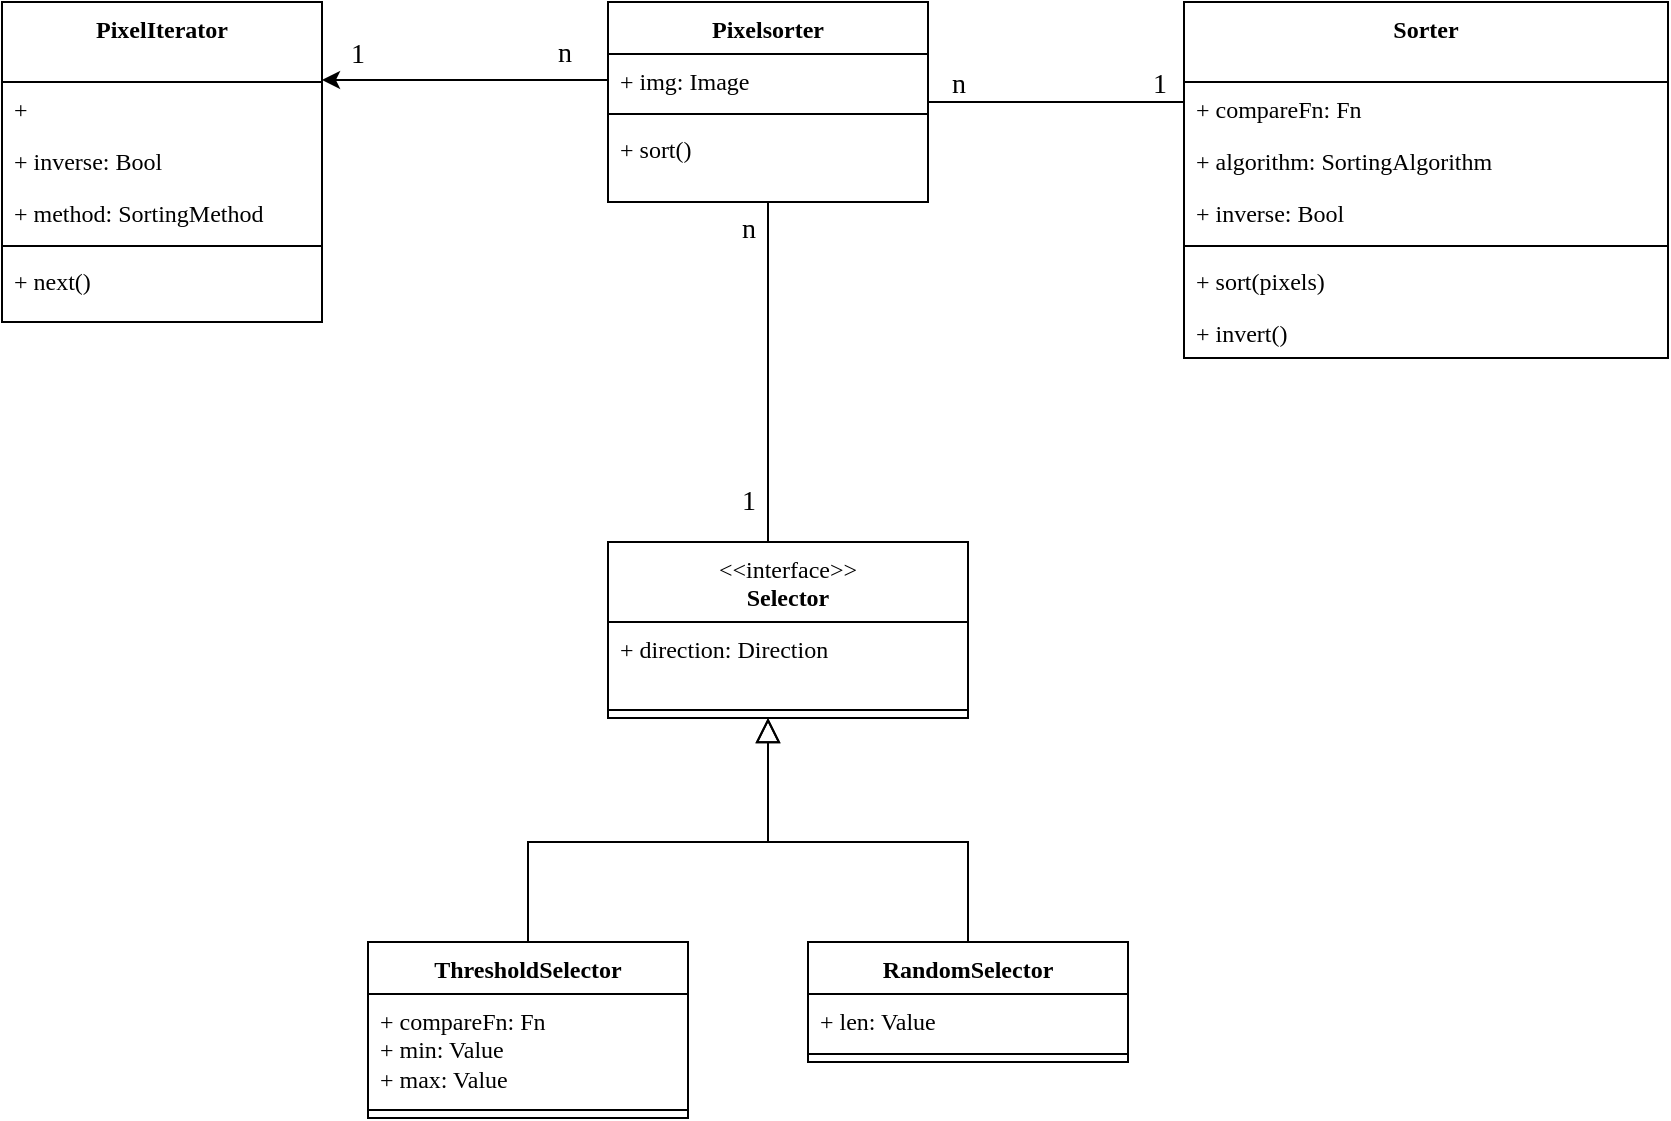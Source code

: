 <mxfile version="24.0.4" type="device">
  <diagram id="C5RBs43oDa-KdzZeNtuy" name="Page-1">
    <mxGraphModel dx="1533" dy="978" grid="1" gridSize="10" guides="1" tooltips="1" connect="1" arrows="1" fold="1" page="1" pageScale="1" pageWidth="827" pageHeight="1169" math="0" shadow="0">
      <root>
        <mxCell id="WIyWlLk6GJQsqaUBKTNV-0" />
        <mxCell id="WIyWlLk6GJQsqaUBKTNV-1" parent="WIyWlLk6GJQsqaUBKTNV-0" />
        <mxCell id="uFJm6jd1ULQC6nZw0Z5r-18" value="&lt;div&gt;&lt;br&gt;&lt;/div&gt;&lt;div&gt;&lt;br&gt;&lt;/div&gt;" style="edgeStyle=orthogonalEdgeStyle;rounded=0;orthogonalLoop=1;jettySize=auto;html=1;endArrow=none;endFill=0;fontFamily=Intel One Mono;" edge="1" parent="WIyWlLk6GJQsqaUBKTNV-1">
          <mxGeometry relative="1" as="geometry">
            <mxPoint x="300" y="220" as="sourcePoint" />
            <mxPoint x="300" y="390" as="targetPoint" />
          </mxGeometry>
        </mxCell>
        <mxCell id="uFJm6jd1ULQC6nZw0Z5r-25" value="n" style="edgeLabel;html=1;align=center;verticalAlign=middle;resizable=0;points=[];fontSize=14;fontFamily=Intel One Mono;" vertex="1" connectable="0" parent="uFJm6jd1ULQC6nZw0Z5r-18">
          <mxGeometry x="-0.835" y="-4" relative="1" as="geometry">
            <mxPoint x="-6" as="offset" />
          </mxGeometry>
        </mxCell>
        <mxCell id="uFJm6jd1ULQC6nZw0Z5r-26" value="1" style="edgeLabel;html=1;align=center;verticalAlign=middle;resizable=0;points=[];fontSize=14;fontFamily=Intel One Mono;" vertex="1" connectable="0" parent="uFJm6jd1ULQC6nZw0Z5r-18">
          <mxGeometry x="0.741" y="-1" relative="1" as="geometry">
            <mxPoint x="-9" y="2" as="offset" />
          </mxGeometry>
        </mxCell>
        <mxCell id="zkfFHV4jXpPFQw0GAbJ--0" value="Pixelsorter&#xa;" style="swimlane;fontStyle=1;align=center;verticalAlign=top;childLayout=stackLayout;horizontal=1;startSize=26;horizontalStack=0;resizeParent=1;resizeLast=0;collapsible=1;marginBottom=0;rounded=0;shadow=0;strokeWidth=1;fontFamily=Intel One Mono;" parent="WIyWlLk6GJQsqaUBKTNV-1" vertex="1">
          <mxGeometry x="220" y="120" width="160" height="100" as="geometry">
            <mxRectangle x="230" y="140" width="160" height="26" as="alternateBounds" />
          </mxGeometry>
        </mxCell>
        <mxCell id="zkfFHV4jXpPFQw0GAbJ--3" value="+ img: Image" style="text;align=left;verticalAlign=top;spacingLeft=4;spacingRight=4;overflow=hidden;rotatable=0;points=[[0,0.5],[1,0.5]];portConstraint=eastwest;rounded=0;shadow=0;html=0;fontFamily=Intel One Mono;" parent="zkfFHV4jXpPFQw0GAbJ--0" vertex="1">
          <mxGeometry y="26" width="160" height="26" as="geometry" />
        </mxCell>
        <mxCell id="zkfFHV4jXpPFQw0GAbJ--4" value="" style="line;html=1;strokeWidth=1;align=left;verticalAlign=middle;spacingTop=-1;spacingLeft=3;spacingRight=3;rotatable=0;labelPosition=right;points=[];portConstraint=eastwest;fontFamily=Intel One Mono;" parent="zkfFHV4jXpPFQw0GAbJ--0" vertex="1">
          <mxGeometry y="52" width="160" height="8" as="geometry" />
        </mxCell>
        <mxCell id="zkfFHV4jXpPFQw0GAbJ--5" value="+ sort()" style="text;align=left;verticalAlign=top;spacingLeft=4;spacingRight=4;overflow=hidden;rotatable=0;points=[[0,0.5],[1,0.5]];portConstraint=eastwest;fontFamily=Intel One Mono;" parent="zkfFHV4jXpPFQw0GAbJ--0" vertex="1">
          <mxGeometry y="60" width="160" height="26" as="geometry" />
        </mxCell>
        <mxCell id="zkfFHV4jXpPFQw0GAbJ--17" value="Sorter" style="swimlane;fontStyle=1;align=center;verticalAlign=top;childLayout=stackLayout;horizontal=1;startSize=40;horizontalStack=0;resizeParent=1;resizeLast=0;collapsible=1;marginBottom=0;rounded=0;shadow=0;strokeWidth=1;fontFamily=Intel One Mono;" parent="WIyWlLk6GJQsqaUBKTNV-1" vertex="1">
          <mxGeometry x="508" y="120" width="242" height="178" as="geometry">
            <mxRectangle x="550" y="140" width="160" height="26" as="alternateBounds" />
          </mxGeometry>
        </mxCell>
        <mxCell id="zkfFHV4jXpPFQw0GAbJ--18" value="+ compareFn: Fn" style="text;align=left;verticalAlign=top;spacingLeft=4;spacingRight=4;overflow=hidden;rotatable=0;points=[[0,0.5],[1,0.5]];portConstraint=eastwest;fontFamily=Intel One Mono;" parent="zkfFHV4jXpPFQw0GAbJ--17" vertex="1">
          <mxGeometry y="40" width="242" height="26" as="geometry" />
        </mxCell>
        <mxCell id="uFJm6jd1ULQC6nZw0Z5r-22" value="+ algorithm: SortingAlgorithm" style="text;align=left;verticalAlign=top;spacingLeft=4;spacingRight=4;overflow=hidden;rotatable=0;points=[[0,0.5],[1,0.5]];portConstraint=eastwest;rounded=0;shadow=0;html=0;fontFamily=Intel One Mono;" vertex="1" parent="zkfFHV4jXpPFQw0GAbJ--17">
          <mxGeometry y="66" width="242" height="26" as="geometry" />
        </mxCell>
        <mxCell id="zkfFHV4jXpPFQw0GAbJ--19" value="+ inverse: Bool" style="text;align=left;verticalAlign=top;spacingLeft=4;spacingRight=4;overflow=hidden;rotatable=0;points=[[0,0.5],[1,0.5]];portConstraint=eastwest;rounded=0;shadow=0;html=0;fontFamily=Intel One Mono;" parent="zkfFHV4jXpPFQw0GAbJ--17" vertex="1">
          <mxGeometry y="92" width="242" height="26" as="geometry" />
        </mxCell>
        <mxCell id="zkfFHV4jXpPFQw0GAbJ--23" value="" style="line;html=1;strokeWidth=1;align=left;verticalAlign=middle;spacingTop=-1;spacingLeft=3;spacingRight=3;rotatable=0;labelPosition=right;points=[];portConstraint=eastwest;fontFamily=Intel One Mono;" parent="zkfFHV4jXpPFQw0GAbJ--17" vertex="1">
          <mxGeometry y="118" width="242" height="8" as="geometry" />
        </mxCell>
        <mxCell id="zkfFHV4jXpPFQw0GAbJ--24" value="+ sort(pixels)" style="text;align=left;verticalAlign=top;spacingLeft=4;spacingRight=4;overflow=hidden;rotatable=0;points=[[0,0.5],[1,0.5]];portConstraint=eastwest;fontFamily=Intel One Mono;" parent="zkfFHV4jXpPFQw0GAbJ--17" vertex="1">
          <mxGeometry y="126" width="242" height="26" as="geometry" />
        </mxCell>
        <mxCell id="uFJm6jd1ULQC6nZw0Z5r-37" value="+ invert()" style="text;align=left;verticalAlign=top;spacingLeft=4;spacingRight=4;overflow=hidden;rotatable=0;points=[[0,0.5],[1,0.5]];portConstraint=eastwest;fontFamily=Intel One Mono;" vertex="1" parent="zkfFHV4jXpPFQw0GAbJ--17">
          <mxGeometry y="152" width="242" height="26" as="geometry" />
        </mxCell>
        <mxCell id="zkfFHV4jXpPFQw0GAbJ--26" value="" style="endArrow=none;shadow=0;strokeWidth=1;rounded=0;endFill=0;edgeStyle=elbowEdgeStyle;elbow=vertical;fontSize=14;fontFamily=Intel One Mono;" parent="WIyWlLk6GJQsqaUBKTNV-1" source="zkfFHV4jXpPFQw0GAbJ--0" target="zkfFHV4jXpPFQw0GAbJ--17" edge="1">
          <mxGeometry x="0.5" y="41" relative="1" as="geometry">
            <mxPoint x="380" y="192" as="sourcePoint" />
            <mxPoint x="540" y="192" as="targetPoint" />
            <mxPoint x="-40" y="32" as="offset" />
          </mxGeometry>
        </mxCell>
        <mxCell id="zkfFHV4jXpPFQw0GAbJ--27" value="n" style="resizable=0;align=left;verticalAlign=bottom;labelBackgroundColor=none;fontSize=14;fontFamily=Intel One Mono;" parent="zkfFHV4jXpPFQw0GAbJ--26" connectable="0" vertex="1">
          <mxGeometry x="-1" relative="1" as="geometry">
            <mxPoint x="10" as="offset" />
          </mxGeometry>
        </mxCell>
        <mxCell id="zkfFHV4jXpPFQw0GAbJ--28" value="1" style="resizable=0;align=right;verticalAlign=bottom;labelBackgroundColor=none;fontSize=14;fontFamily=Intel One Mono;" parent="zkfFHV4jXpPFQw0GAbJ--26" connectable="0" vertex="1">
          <mxGeometry x="1" relative="1" as="geometry">
            <mxPoint x="-7" as="offset" />
          </mxGeometry>
        </mxCell>
        <mxCell id="uFJm6jd1ULQC6nZw0Z5r-34" value="1" style="resizable=0;align=right;verticalAlign=bottom;labelBackgroundColor=none;fontSize=14;fontFamily=Intel One Mono;" connectable="0" vertex="1" parent="zkfFHV4jXpPFQw0GAbJ--26">
          <mxGeometry x="1" relative="1" as="geometry">
            <mxPoint x="-408" y="-15" as="offset" />
          </mxGeometry>
        </mxCell>
        <mxCell id="uFJm6jd1ULQC6nZw0Z5r-0" value="&lt;div&gt;&lt;span style=&quot;font-weight: normal;&quot;&gt;&amp;lt;&amp;lt;interface&amp;gt;&amp;gt;&lt;/span&gt;&lt;/div&gt;Selector" style="swimlane;fontStyle=1;align=center;verticalAlign=top;childLayout=stackLayout;horizontal=1;startSize=40;horizontalStack=0;resizeParent=1;resizeParentMax=0;resizeLast=0;collapsible=1;marginBottom=0;whiteSpace=wrap;html=1;fontFamily=Intel One Mono;" vertex="1" parent="WIyWlLk6GJQsqaUBKTNV-1">
          <mxGeometry x="220" y="390" width="180" height="88" as="geometry" />
        </mxCell>
        <mxCell id="uFJm6jd1ULQC6nZw0Z5r-1" value="+ direction: Direction" style="text;strokeColor=none;fillColor=none;align=left;verticalAlign=top;spacingLeft=4;spacingRight=4;overflow=hidden;rotatable=0;points=[[0,0.5],[1,0.5]];portConstraint=eastwest;whiteSpace=wrap;html=1;fontFamily=Intel One Mono;" vertex="1" parent="uFJm6jd1ULQC6nZw0Z5r-0">
          <mxGeometry y="40" width="180" height="40" as="geometry" />
        </mxCell>
        <mxCell id="uFJm6jd1ULQC6nZw0Z5r-2" value="" style="line;strokeWidth=1;fillColor=none;align=left;verticalAlign=middle;spacingTop=-1;spacingLeft=3;spacingRight=3;rotatable=0;labelPosition=right;points=[];portConstraint=eastwest;strokeColor=inherit;fontFamily=Intel One Mono;" vertex="1" parent="uFJm6jd1ULQC6nZw0Z5r-0">
          <mxGeometry y="80" width="180" height="8" as="geometry" />
        </mxCell>
        <mxCell id="uFJm6jd1ULQC6nZw0Z5r-16" style="edgeStyle=elbowEdgeStyle;rounded=0;orthogonalLoop=1;jettySize=auto;html=1;elbow=vertical;endArrow=block;endFill=0;endSize=10;fontFamily=Intel One Mono;" edge="1" parent="WIyWlLk6GJQsqaUBKTNV-1" source="uFJm6jd1ULQC6nZw0Z5r-6" target="uFJm6jd1ULQC6nZw0Z5r-0">
          <mxGeometry relative="1" as="geometry">
            <Array as="points">
              <mxPoint x="300" y="540" />
            </Array>
          </mxGeometry>
        </mxCell>
        <mxCell id="uFJm6jd1ULQC6nZw0Z5r-6" value="ThresholdSelector" style="swimlane;fontStyle=1;align=center;verticalAlign=top;childLayout=stackLayout;horizontal=1;startSize=26;horizontalStack=0;resizeParent=1;resizeParentMax=0;resizeLast=0;collapsible=1;marginBottom=0;whiteSpace=wrap;html=1;fontFamily=Intel One Mono;" vertex="1" parent="WIyWlLk6GJQsqaUBKTNV-1">
          <mxGeometry x="100" y="590" width="160" height="88" as="geometry" />
        </mxCell>
        <mxCell id="uFJm6jd1ULQC6nZw0Z5r-7" value="+ compareFn: Fn&lt;div&gt;+ min: Value&lt;/div&gt;&lt;div&gt;+ max: Value&lt;/div&gt;" style="text;strokeColor=none;fillColor=none;align=left;verticalAlign=top;spacingLeft=4;spacingRight=4;overflow=hidden;rotatable=0;points=[[0,0.5],[1,0.5]];portConstraint=eastwest;whiteSpace=wrap;html=1;fontFamily=Intel One Mono;" vertex="1" parent="uFJm6jd1ULQC6nZw0Z5r-6">
          <mxGeometry y="26" width="160" height="54" as="geometry" />
        </mxCell>
        <mxCell id="uFJm6jd1ULQC6nZw0Z5r-8" value="" style="line;strokeWidth=1;fillColor=none;align=left;verticalAlign=middle;spacingTop=-1;spacingLeft=3;spacingRight=3;rotatable=0;labelPosition=right;points=[];portConstraint=eastwest;strokeColor=inherit;fontFamily=Intel One Mono;" vertex="1" parent="uFJm6jd1ULQC6nZw0Z5r-6">
          <mxGeometry y="80" width="160" height="8" as="geometry" />
        </mxCell>
        <mxCell id="uFJm6jd1ULQC6nZw0Z5r-10" value="RandomSelector" style="swimlane;fontStyle=1;align=center;verticalAlign=top;childLayout=stackLayout;horizontal=1;startSize=26;horizontalStack=0;resizeParent=1;resizeParentMax=0;resizeLast=0;collapsible=1;marginBottom=0;whiteSpace=wrap;html=1;fontFamily=Intel One Mono;" vertex="1" parent="WIyWlLk6GJQsqaUBKTNV-1">
          <mxGeometry x="320" y="590" width="160" height="60" as="geometry" />
        </mxCell>
        <mxCell id="uFJm6jd1ULQC6nZw0Z5r-11" value="+ len: Value" style="text;strokeColor=none;fillColor=none;align=left;verticalAlign=top;spacingLeft=4;spacingRight=4;overflow=hidden;rotatable=0;points=[[0,0.5],[1,0.5]];portConstraint=eastwest;whiteSpace=wrap;html=1;fontFamily=Intel One Mono;" vertex="1" parent="uFJm6jd1ULQC6nZw0Z5r-10">
          <mxGeometry y="26" width="160" height="26" as="geometry" />
        </mxCell>
        <mxCell id="uFJm6jd1ULQC6nZw0Z5r-12" value="" style="line;strokeWidth=1;fillColor=none;align=left;verticalAlign=middle;spacingTop=-1;spacingLeft=3;spacingRight=3;rotatable=0;labelPosition=right;points=[];portConstraint=eastwest;strokeColor=inherit;fontFamily=Intel One Mono;" vertex="1" parent="uFJm6jd1ULQC6nZw0Z5r-10">
          <mxGeometry y="52" width="160" height="8" as="geometry" />
        </mxCell>
        <mxCell id="uFJm6jd1ULQC6nZw0Z5r-15" style="edgeStyle=elbowEdgeStyle;rounded=0;orthogonalLoop=1;jettySize=auto;html=1;endArrow=block;endFill=0;elbow=vertical;endSize=10;fontFamily=Intel One Mono;" edge="1" parent="WIyWlLk6GJQsqaUBKTNV-1" source="uFJm6jd1ULQC6nZw0Z5r-10" target="uFJm6jd1ULQC6nZw0Z5r-0">
          <mxGeometry relative="1" as="geometry">
            <Array as="points">
              <mxPoint x="300" y="540" />
            </Array>
          </mxGeometry>
        </mxCell>
        <mxCell id="uFJm6jd1ULQC6nZw0Z5r-28" value="PixelIterator" style="swimlane;fontStyle=1;align=center;verticalAlign=top;childLayout=stackLayout;horizontal=1;startSize=40;horizontalStack=0;resizeParent=1;resizeLast=0;collapsible=1;marginBottom=0;rounded=0;shadow=0;strokeWidth=1;fontFamily=Intel One Mono;" vertex="1" parent="WIyWlLk6GJQsqaUBKTNV-1">
          <mxGeometry x="-83" y="120" width="160" height="160" as="geometry">
            <mxRectangle x="550" y="140" width="160" height="26" as="alternateBounds" />
          </mxGeometry>
        </mxCell>
        <mxCell id="uFJm6jd1ULQC6nZw0Z5r-29" value="+ " style="text;align=left;verticalAlign=top;spacingLeft=4;spacingRight=4;overflow=hidden;rotatable=0;points=[[0,0.5],[1,0.5]];portConstraint=eastwest;fontFamily=Intel One Mono;" vertex="1" parent="uFJm6jd1ULQC6nZw0Z5r-28">
          <mxGeometry y="40" width="160" height="26" as="geometry" />
        </mxCell>
        <mxCell id="uFJm6jd1ULQC6nZw0Z5r-30" value="+ inverse: Bool" style="text;align=left;verticalAlign=top;spacingLeft=4;spacingRight=4;overflow=hidden;rotatable=0;points=[[0,0.5],[1,0.5]];portConstraint=eastwest;rounded=0;shadow=0;html=0;fontFamily=Intel One Mono;" vertex="1" parent="uFJm6jd1ULQC6nZw0Z5r-28">
          <mxGeometry y="66" width="160" height="26" as="geometry" />
        </mxCell>
        <mxCell id="uFJm6jd1ULQC6nZw0Z5r-31" value="+ method: SortingMethod" style="text;align=left;verticalAlign=top;spacingLeft=4;spacingRight=4;overflow=hidden;rotatable=0;points=[[0,0.5],[1,0.5]];portConstraint=eastwest;rounded=0;shadow=0;html=0;fontFamily=Intel One Mono;" vertex="1" parent="uFJm6jd1ULQC6nZw0Z5r-28">
          <mxGeometry y="92" width="160" height="26" as="geometry" />
        </mxCell>
        <mxCell id="uFJm6jd1ULQC6nZw0Z5r-32" value="" style="line;html=1;strokeWidth=1;align=left;verticalAlign=middle;spacingTop=-1;spacingLeft=3;spacingRight=3;rotatable=0;labelPosition=right;points=[];portConstraint=eastwest;fontFamily=Intel One Mono;" vertex="1" parent="uFJm6jd1ULQC6nZw0Z5r-28">
          <mxGeometry y="118" width="160" height="8" as="geometry" />
        </mxCell>
        <mxCell id="uFJm6jd1ULQC6nZw0Z5r-33" value="+ next()" style="text;align=left;verticalAlign=top;spacingLeft=4;spacingRight=4;overflow=hidden;rotatable=0;points=[[0,0.5],[1,0.5]];portConstraint=eastwest;fontFamily=Intel One Mono;" vertex="1" parent="uFJm6jd1ULQC6nZw0Z5r-28">
          <mxGeometry y="126" width="160" height="26" as="geometry" />
        </mxCell>
        <mxCell id="uFJm6jd1ULQC6nZw0Z5r-35" style="edgeStyle=elbowEdgeStyle;rounded=0;orthogonalLoop=1;jettySize=auto;html=1;elbow=vertical;fontFamily=Intel One Mono;" edge="1" parent="WIyWlLk6GJQsqaUBKTNV-1" source="zkfFHV4jXpPFQw0GAbJ--3" target="uFJm6jd1ULQC6nZw0Z5r-28">
          <mxGeometry relative="1" as="geometry" />
        </mxCell>
        <mxCell id="uFJm6jd1ULQC6nZw0Z5r-36" value="&lt;font style=&quot;font-size: 14px;&quot;&gt;n&lt;/font&gt;" style="edgeLabel;html=1;align=center;verticalAlign=middle;resizable=0;points=[];fontFamily=Intel One Mono;" vertex="1" connectable="0" parent="uFJm6jd1ULQC6nZw0Z5r-35">
          <mxGeometry x="-0.694" y="-3" relative="1" as="geometry">
            <mxPoint y="-10" as="offset" />
          </mxGeometry>
        </mxCell>
      </root>
    </mxGraphModel>
  </diagram>
</mxfile>

